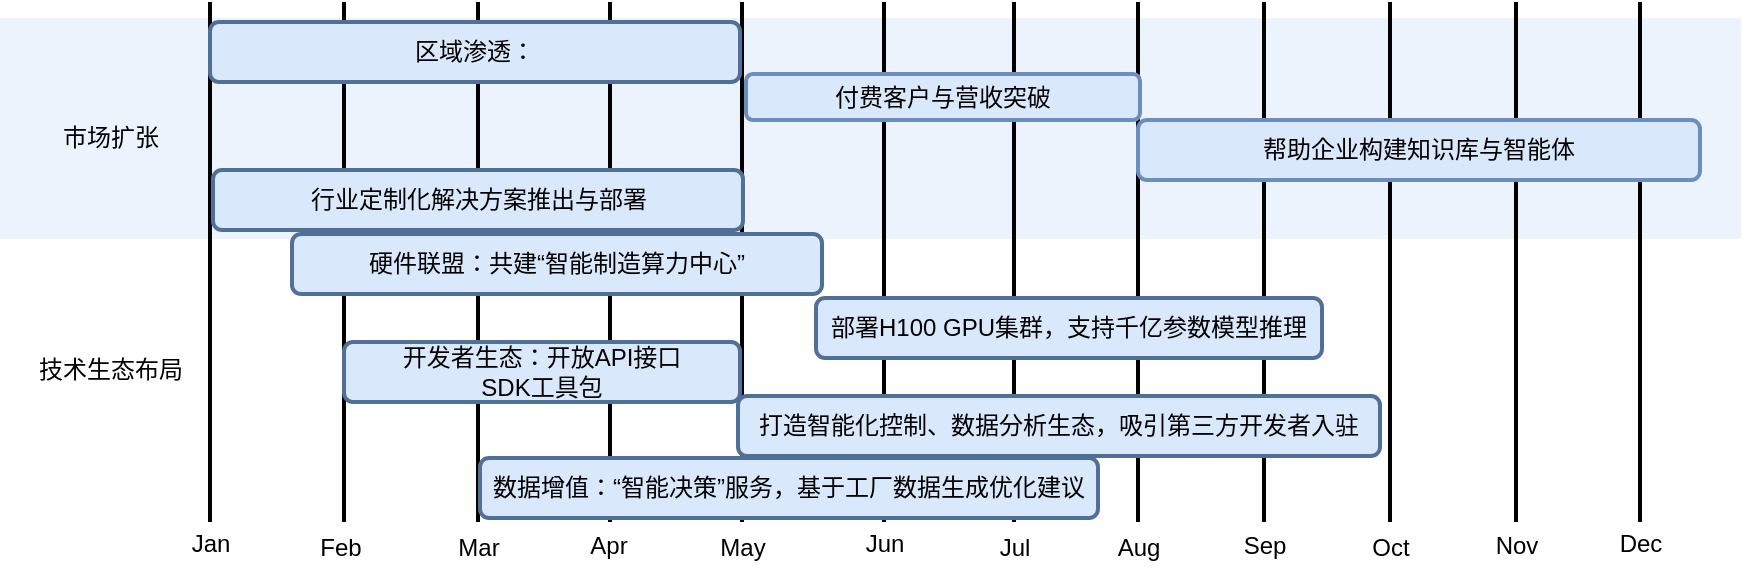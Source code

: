 <mxfile version="26.2.13">
  <diagram name="第 1 页" id="9kQpsG-Kg23tzMALfAWV">
    <mxGraphModel dx="941" dy="381" grid="1" gridSize="10" guides="1" tooltips="1" connect="1" arrows="1" fold="1" page="1" pageScale="1" pageWidth="827" pageHeight="1169" math="0" shadow="0">
      <root>
        <mxCell id="0" />
        <mxCell id="1" parent="0" />
        <mxCell id="6qXffKBF7fvZ_B9muTwa-36" value="" style="rounded=0;whiteSpace=wrap;html=1;strokeWidth=0;fillColor=#dae8fc;strokeColor=#6c8ebf;opacity=50;" vertex="1" parent="1">
          <mxGeometry y="148" width="870" height="110" as="geometry" />
        </mxCell>
        <mxCell id="6qXffKBF7fvZ_B9muTwa-1" value="" style="line;strokeWidth=2;direction=south;html=1;" vertex="1" parent="1">
          <mxGeometry x="100" y="140" width="10" height="260" as="geometry" />
        </mxCell>
        <mxCell id="6qXffKBF7fvZ_B9muTwa-2" value="Jan" style="text;html=1;align=center;verticalAlign=middle;resizable=0;points=[];autosize=1;strokeColor=none;fillColor=none;" vertex="1" parent="1">
          <mxGeometry x="85" y="396" width="40" height="30" as="geometry" />
        </mxCell>
        <mxCell id="6qXffKBF7fvZ_B9muTwa-3" value="" style="line;strokeWidth=2;direction=south;html=1;" vertex="1" parent="1">
          <mxGeometry x="167" y="140" width="10" height="260" as="geometry" />
        </mxCell>
        <mxCell id="6qXffKBF7fvZ_B9muTwa-4" value="" style="line;strokeWidth=2;direction=south;html=1;" vertex="1" parent="1">
          <mxGeometry x="234" y="140" width="10" height="260" as="geometry" />
        </mxCell>
        <mxCell id="6qXffKBF7fvZ_B9muTwa-5" value="" style="line;strokeWidth=2;direction=south;html=1;" vertex="1" parent="1">
          <mxGeometry x="300" y="140" width="10" height="260" as="geometry" />
        </mxCell>
        <mxCell id="6qXffKBF7fvZ_B9muTwa-6" value="" style="line;strokeWidth=2;direction=south;html=1;" vertex="1" parent="1">
          <mxGeometry x="366" y="140" width="10" height="260" as="geometry" />
        </mxCell>
        <mxCell id="6qXffKBF7fvZ_B9muTwa-7" value="" style="line;strokeWidth=2;direction=south;html=1;" vertex="1" parent="1">
          <mxGeometry x="437" y="140" width="10" height="260" as="geometry" />
        </mxCell>
        <mxCell id="6qXffKBF7fvZ_B9muTwa-8" value="" style="line;strokeWidth=2;direction=south;html=1;" vertex="1" parent="1">
          <mxGeometry x="502" y="140" width="10" height="260" as="geometry" />
        </mxCell>
        <mxCell id="6qXffKBF7fvZ_B9muTwa-9" value="" style="line;strokeWidth=2;direction=south;html=1;" vertex="1" parent="1">
          <mxGeometry x="564" y="140" width="10" height="260" as="geometry" />
        </mxCell>
        <mxCell id="6qXffKBF7fvZ_B9muTwa-10" value="" style="line;strokeWidth=2;direction=south;html=1;" vertex="1" parent="1">
          <mxGeometry x="627" y="140" width="10" height="260" as="geometry" />
        </mxCell>
        <mxCell id="6qXffKBF7fvZ_B9muTwa-11" value="" style="line;strokeWidth=2;direction=south;html=1;" vertex="1" parent="1">
          <mxGeometry x="690" y="140" width="10" height="260" as="geometry" />
        </mxCell>
        <mxCell id="6qXffKBF7fvZ_B9muTwa-12" value="" style="line;strokeWidth=2;direction=south;html=1;" vertex="1" parent="1">
          <mxGeometry x="753" y="140" width="10" height="260" as="geometry" />
        </mxCell>
        <mxCell id="6qXffKBF7fvZ_B9muTwa-13" value="" style="line;strokeWidth=2;direction=south;html=1;" vertex="1" parent="1">
          <mxGeometry x="815" y="140" width="10" height="260" as="geometry" />
        </mxCell>
        <mxCell id="6qXffKBF7fvZ_B9muTwa-14" value="Feb&lt;span style=&quot;color: rgba(0, 0, 0, 0); font-family: monospace; font-size: 0px; text-align: start;&quot;&gt;%3CmxGraphModel%3E%3Croot%3E%3CmxCell%20id%3D%220%22%2F%3E%3CmxCell%20id%3D%221%22%20parent%3D%220%22%2F%3E%3CmxCell%20id%3D%222%22%20value%3D%22%22%20style%3D%22line%3BstrokeWidth%3D2%3Bdirection%3Dsouth%3Bhtml%3D1%3B%22%20vertex%3D%221%22%20parent%3D%221%22%3E%3CmxGeometry%20x%3D%22100%22%20y%3D%22140%22%20width%3D%2210%22%20height%3D%22260%22%20as%3D%22geometry%22%2F%3E%3C%2FmxCell%3E%3CmxCell%20id%3D%223%22%20value%3D%22%22%20style%3D%22line%3BstrokeWidth%3D2%3Bdirection%3Dsouth%3Bhtml%3D1%3B%22%20vertex%3D%221%22%20parent%3D%221%22%3E%3CmxGeometry%20x%3D%22167%22%20y%3D%22140%22%20width%3D%2210%22%20height%3D%22260%22%20as%3D%22geometry%22%2F%3E%3C%2FmxCell%3E%3CmxCell%20id%3D%224%22%20value%3D%22%22%20style%3D%22line%3BstrokeWidth%3D2%3Bdirection%3Dsouth%3Bhtml%3D1%3B%22%20vertex%3D%221%22%20parent%3D%221%22%3E%3CmxGeometry%20x%3D%22234%22%20y%3D%22140%22%20width%3D%2210%22%20height%3D%22260%22%20as%3D%22geometry%22%2F%3E%3C%2FmxCell%3E%3CmxCell%20id%3D%225%22%20value%3D%22%22%20style%3D%22line%3BstrokeWidth%3D2%3Bdirection%3Dsouth%3Bhtml%3D1%3B%22%20vertex%3D%221%22%20parent%3D%221%22%3E%3CmxGeometry%20x%3D%22298%22%20y%3D%22140%22%20width%3D%2210%22%20height%3D%22260%22%20as%3D%22geometry%22%2F%3E%3C%2FmxCell%3E%3CmxCell%20id%3D%226%22%20value%3D%22%22%20style%3D%22line%3BstrokeWidth%3D2%3Bdirection%3Dsouth%3Bhtml%3D1%3B%22%20vertex%3D%221%22%20parent%3D%221%22%3E%3CmxGeometry%20x%3D%22350%22%20y%3D%22140%22%20width%3D%2210%22%20height%3D%22260%22%20as%3D%22geometry%22%2F%3E%3C%2FmxCell%3E%3CmxCell%20id%3D%227%22%20value%3D%22%22%20style%3D%22line%3BstrokeWidth%3D2%3Bdirection%3Dsouth%3Bhtml%3D1%3B%22%20vertex%3D%221%22%20parent%3D%221%22%3E%3CmxGeometry%20x%3D%22404%22%20y%3D%22140%22%20width%3D%2210%22%20height%3D%22260%22%20as%3D%22geometry%22%2F%3E%3C%2FmxCell%3E%3C%2Froot%3E%3C%2FmxGraphModel%3E&lt;/span&gt;" style="text;html=1;align=center;verticalAlign=middle;resizable=0;points=[];autosize=1;strokeColor=none;fillColor=none;" vertex="1" parent="1">
          <mxGeometry x="150" y="398" width="40" height="30" as="geometry" />
        </mxCell>
        <mxCell id="6qXffKBF7fvZ_B9muTwa-15" value="Mar" style="text;html=1;align=center;verticalAlign=middle;resizable=0;points=[];autosize=1;strokeColor=none;fillColor=none;" vertex="1" parent="1">
          <mxGeometry x="219" y="398" width="40" height="30" as="geometry" />
        </mxCell>
        <mxCell id="6qXffKBF7fvZ_B9muTwa-16" value="Apr" style="text;html=1;align=center;verticalAlign=middle;resizable=0;points=[];autosize=1;strokeColor=none;fillColor=none;" vertex="1" parent="1">
          <mxGeometry x="284" y="397" width="40" height="30" as="geometry" />
        </mxCell>
        <mxCell id="6qXffKBF7fvZ_B9muTwa-17" value="May&lt;span style=&quot;color: rgba(0, 0, 0, 0); font-family: monospace; font-size: 0px; text-align: start;&quot;&gt;%3CmxGraphModel%3E%3Croot%3E%3CmxCell%20id%3D%220%22%2F%3E%3CmxCell%20id%3D%221%22%20parent%3D%220%22%2F%3E%3CmxCell%20id%3D%222%22%20value%3D%22Feb%26lt%3Bspan%20style%3D%26quot%3Bcolor%3A%20rgba(0%2C%200%2C%200%2C%200)%3B%20font-family%3A%20monospace%3B%20font-size%3A%200px%3B%20text-align%3A%20start%3B%26quot%3B%26gt%3B%253CmxGraphModel%253E%253Croot%253E%253CmxCell%2520id%253D%25220%2522%252F%253E%253CmxCell%2520id%253D%25221%2522%2520parent%253D%25220%2522%252F%253E%253CmxCell%2520id%253D%25222%2522%2520value%253D%2522%2522%2520style%253D%2522line%253BstrokeWidth%253D2%253Bdirection%253Dsouth%253Bhtml%253D1%253B%2522%2520vertex%253D%25221%2522%2520parent%253D%25221%2522%253E%253CmxGeometry%2520x%253D%2522100%2522%2520y%253D%2522140%2522%2520width%253D%252210%2522%2520height%253D%2522260%2522%2520as%253D%2522geometry%2522%252F%253E%253C%252FmxCell%253E%253CmxCell%2520id%253D%25223%2522%2520value%253D%2522%2522%2520style%253D%2522line%253BstrokeWidth%253D2%253Bdirection%253Dsouth%253Bhtml%253D1%253B%2522%2520vertex%253D%25221%2522%2520parent%253D%25221%2522%253E%253CmxGeometry%2520x%253D%2522167%2522%2520y%253D%2522140%2522%2520width%253D%252210%2522%2520height%253D%2522260%2522%2520as%253D%2522geometry%2522%252F%253E%253C%252FmxCell%253E%253CmxCell%2520id%253D%25224%2522%2520value%253D%2522%2522%2520style%253D%2522line%253BstrokeWidth%253D2%253Bdirection%253Dsouth%253Bhtml%253D1%253B%2522%2520vertex%253D%25221%2522%2520parent%253D%25221%2522%253E%253CmxGeometry%2520x%253D%2522234%2522%2520y%253D%2522140%2522%2520width%253D%252210%2522%2520height%253D%2522260%2522%2520as%253D%2522geometry%2522%252F%253E%253C%252FmxCell%253E%253CmxCell%2520id%253D%25225%2522%2520value%253D%2522%2522%2520style%253D%2522line%253BstrokeWidth%253D2%253Bdirection%253Dsouth%253Bhtml%253D1%253B%2522%2520vertex%253D%25221%2522%2520parent%253D%25221%2522%253E%253CmxGeometry%2520x%253D%2522298%2522%2520y%253D%2522140%2522%2520width%253D%252210%2522%2520height%253D%2522260%2522%2520as%253D%2522geometry%2522%252F%253E%253C%252FmxCell%253E%253CmxCell%2520id%253D%25226%2522%2520value%253D%2522%2522%2520style%253D%2522line%253BstrokeWidth%253D2%253Bdirection%253Dsouth%253Bhtml%253D1%253B%2522%2520vertex%253D%25221%2522%2520parent%253D%25221%2522%253E%253CmxGeometry%2520x%253D%2522350%2522%2520y%253D%2522140%2522%2520width%253D%252210%2522%2520height%253D%2522260%2522%2520as%253D%2522geometry%2522%252F%253E%253C%252FmxCell%253E%253CmxCell%2520id%253D%25227%2522%2520value%253D%2522%2522%2520style%253D%2522line%253BstrokeWidth%253D2%253Bdirection%253Dsouth%253Bhtml%253D1%253B%2522%2520vertex%253D%25221%2522%2520parent%253D%25221%2522%253E%253CmxGeometry%2520x%253D%2522404%2522%2520y%253D%2522140%2522%2520width%253D%252210%2522%2520height%253D%2522260%2522%2520as%253D%2522geometry%2522%252F%253E%253C%252FmxCell%253E%253C%252Froot%253E%253C%252FmxGraphModel%253E%26lt%3B%2Fspan%26gt%3B%22%20style%3D%22text%3Bhtml%3D1%3Balign%3Dcenter%3BverticalAlign%3Dmiddle%3Bresizable%3D0%3Bpoints%3D%5B%5D%3Bautosize%3D1%3BstrokeColor%3Dnone%3BfillColor%3Dnone%3B%22%20vertex%3D%221%22%20parent%3D%221%22%3E%3CmxGeometry%20x%3D%22150%22%20y%3D%22398%22%20width%3D%2240%22%20height%3D%2230%22%20as%3D%22geometry%22%2F%3E%3C%2FmxCell%3E%3C%2Froot%3E%3C%2FmxGraphModel%3E&lt;/span&gt;" style="text;html=1;align=center;verticalAlign=middle;resizable=0;points=[];autosize=1;strokeColor=none;fillColor=none;" vertex="1" parent="1">
          <mxGeometry x="346" y="398" width="50" height="30" as="geometry" />
        </mxCell>
        <mxCell id="6qXffKBF7fvZ_B9muTwa-18" value="Jun" style="text;html=1;align=center;verticalAlign=middle;resizable=0;points=[];autosize=1;strokeColor=none;fillColor=none;" vertex="1" parent="1">
          <mxGeometry x="422" y="396" width="40" height="30" as="geometry" />
        </mxCell>
        <mxCell id="6qXffKBF7fvZ_B9muTwa-19" value="Jul" style="text;html=1;align=center;verticalAlign=middle;resizable=0;points=[];autosize=1;strokeColor=none;fillColor=none;" vertex="1" parent="1">
          <mxGeometry x="487" y="398" width="40" height="30" as="geometry" />
        </mxCell>
        <mxCell id="6qXffKBF7fvZ_B9muTwa-20" value="Aug" style="text;html=1;align=center;verticalAlign=middle;resizable=0;points=[];autosize=1;strokeColor=none;fillColor=none;" vertex="1" parent="1">
          <mxGeometry x="549" y="398" width="40" height="30" as="geometry" />
        </mxCell>
        <mxCell id="6qXffKBF7fvZ_B9muTwa-21" value="Sep" style="text;html=1;align=center;verticalAlign=middle;resizable=0;points=[];autosize=1;strokeColor=none;fillColor=none;" vertex="1" parent="1">
          <mxGeometry x="612" y="397" width="40" height="30" as="geometry" />
        </mxCell>
        <mxCell id="6qXffKBF7fvZ_B9muTwa-22" value="Oct" style="text;html=1;align=center;verticalAlign=middle;resizable=0;points=[];autosize=1;strokeColor=none;fillColor=none;" vertex="1" parent="1">
          <mxGeometry x="675" y="398" width="40" height="30" as="geometry" />
        </mxCell>
        <mxCell id="6qXffKBF7fvZ_B9muTwa-23" value="Nov" style="text;html=1;align=center;verticalAlign=middle;resizable=0;points=[];autosize=1;strokeColor=none;fillColor=none;" vertex="1" parent="1">
          <mxGeometry x="738" y="397" width="40" height="30" as="geometry" />
        </mxCell>
        <mxCell id="6qXffKBF7fvZ_B9muTwa-24" value="Dec" style="text;html=1;align=center;verticalAlign=middle;resizable=0;points=[];autosize=1;strokeColor=none;fillColor=none;" vertex="1" parent="1">
          <mxGeometry x="800" y="396" width="40" height="30" as="geometry" />
        </mxCell>
        <mxCell id="6qXffKBF7fvZ_B9muTwa-25" value="技术生态布局" style="text;html=1;align=center;verticalAlign=middle;resizable=0;points=[];autosize=1;strokeColor=none;fillColor=none;" vertex="1" parent="1">
          <mxGeometry x="5" y="309" width="100" height="30" as="geometry" />
        </mxCell>
        <mxCell id="6qXffKBF7fvZ_B9muTwa-26" value="市场扩张" style="text;html=1;align=center;verticalAlign=middle;resizable=0;points=[];autosize=1;strokeColor=none;fillColor=none;" vertex="1" parent="1">
          <mxGeometry x="20" y="193" width="70" height="30" as="geometry" />
        </mxCell>
        <mxCell id="6qXffKBF7fvZ_B9muTwa-27" value="区域渗透：" style="rounded=1;whiteSpace=wrap;html=1;fillColor=#dae8fc;strokeColor=#507097;strokeWidth=2;" vertex="1" parent="1">
          <mxGeometry x="105" y="150" width="265" height="30" as="geometry" />
        </mxCell>
        <mxCell id="6qXffKBF7fvZ_B9muTwa-28" value="付费客户与营收突破" style="rounded=1;whiteSpace=wrap;html=1;strokeWidth=2;strokeColor=#6c8ebf;fillColor=#dae8fc;" vertex="1" parent="1">
          <mxGeometry x="373" y="176" width="197" height="23" as="geometry" />
        </mxCell>
        <mxCell id="6qXffKBF7fvZ_B9muTwa-29" value="帮助企业构建知识库与智能体" style="rounded=1;whiteSpace=wrap;html=1;strokeWidth=2;strokeColor=#6c8ebf;fillColor=#dae8fc;" vertex="1" parent="1">
          <mxGeometry x="569" y="199" width="281" height="30" as="geometry" />
        </mxCell>
        <mxCell id="6qXffKBF7fvZ_B9muTwa-30" value="行业定制化解决方案推出与部署" style="rounded=1;whiteSpace=wrap;html=1;fillColor=#dae8fc;strokeColor=#507097;strokeWidth=2;" vertex="1" parent="1">
          <mxGeometry x="106.5" y="224" width="265" height="30" as="geometry" />
        </mxCell>
        <mxCell id="6qXffKBF7fvZ_B9muTwa-31" value="硬件联盟：共建“智能制造算力中心”" style="rounded=1;whiteSpace=wrap;html=1;fillColor=#dae8fc;strokeColor=#507097;strokeWidth=2;" vertex="1" parent="1">
          <mxGeometry x="146" y="256" width="265" height="30" as="geometry" />
        </mxCell>
        <mxCell id="6qXffKBF7fvZ_B9muTwa-32" value="部署H100 GPU集群，支持千亿参数模型推理" style="rounded=1;whiteSpace=wrap;html=1;fillColor=#dae8fc;strokeColor=#507097;strokeWidth=2;" vertex="1" parent="1">
          <mxGeometry x="408" y="288" width="253" height="30" as="geometry" />
        </mxCell>
        <mxCell id="6qXffKBF7fvZ_B9muTwa-33" value="开发者生态：开放API接口&lt;div&gt;SDK工具包&lt;/div&gt;" style="rounded=1;whiteSpace=wrap;html=1;fillColor=#dae8fc;strokeColor=#507097;strokeWidth=2;" vertex="1" parent="1">
          <mxGeometry x="172" y="310" width="198" height="30" as="geometry" />
        </mxCell>
        <mxCell id="6qXffKBF7fvZ_B9muTwa-34" value="打造智能化控制、数据分析生态，吸引第三方开发者入驻" style="rounded=1;whiteSpace=wrap;html=1;strokeWidth=2;fillColor=#dae8fc;strokeColor=#507097;" vertex="1" parent="1">
          <mxGeometry x="369" y="337" width="321" height="30" as="geometry" />
        </mxCell>
        <mxCell id="6qXffKBF7fvZ_B9muTwa-35" value="数据增值：“智能决策”服务，基于工厂数据生成优化建议" style="rounded=1;whiteSpace=wrap;html=1;fillColor=#dae8fc;strokeColor=#507097;strokeWidth=2;" vertex="1" parent="1">
          <mxGeometry x="240" y="368" width="309" height="30" as="geometry" />
        </mxCell>
      </root>
    </mxGraphModel>
  </diagram>
</mxfile>
